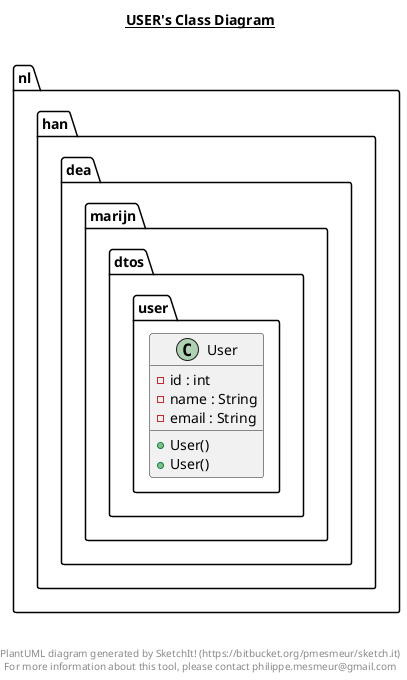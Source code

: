 @startuml

title __USER's Class Diagram__\n

  package nl.han.dea.marijn.dtos.user {
    class User {
        - id : int
        - name : String
        - email : String
        + User()
        + User()
    }
  }
  



right footer


PlantUML diagram generated by SketchIt! (https://bitbucket.org/pmesmeur/sketch.it)
For more information about this tool, please contact philippe.mesmeur@gmail.com
endfooter

@enduml
